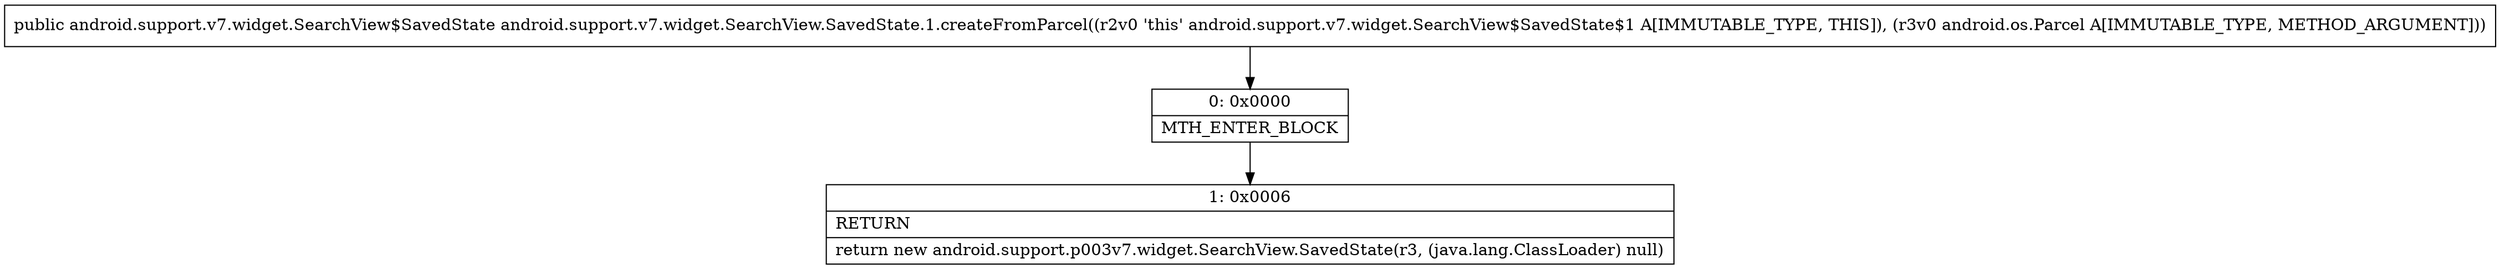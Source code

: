 digraph "CFG forandroid.support.v7.widget.SearchView.SavedState.1.createFromParcel(Landroid\/os\/Parcel;)Landroid\/support\/v7\/widget\/SearchView$SavedState;" {
Node_0 [shape=record,label="{0\:\ 0x0000|MTH_ENTER_BLOCK\l}"];
Node_1 [shape=record,label="{1\:\ 0x0006|RETURN\l|return new android.support.p003v7.widget.SearchView.SavedState(r3, (java.lang.ClassLoader) null)\l}"];
MethodNode[shape=record,label="{public android.support.v7.widget.SearchView$SavedState android.support.v7.widget.SearchView.SavedState.1.createFromParcel((r2v0 'this' android.support.v7.widget.SearchView$SavedState$1 A[IMMUTABLE_TYPE, THIS]), (r3v0 android.os.Parcel A[IMMUTABLE_TYPE, METHOD_ARGUMENT])) }"];
MethodNode -> Node_0;
Node_0 -> Node_1;
}


